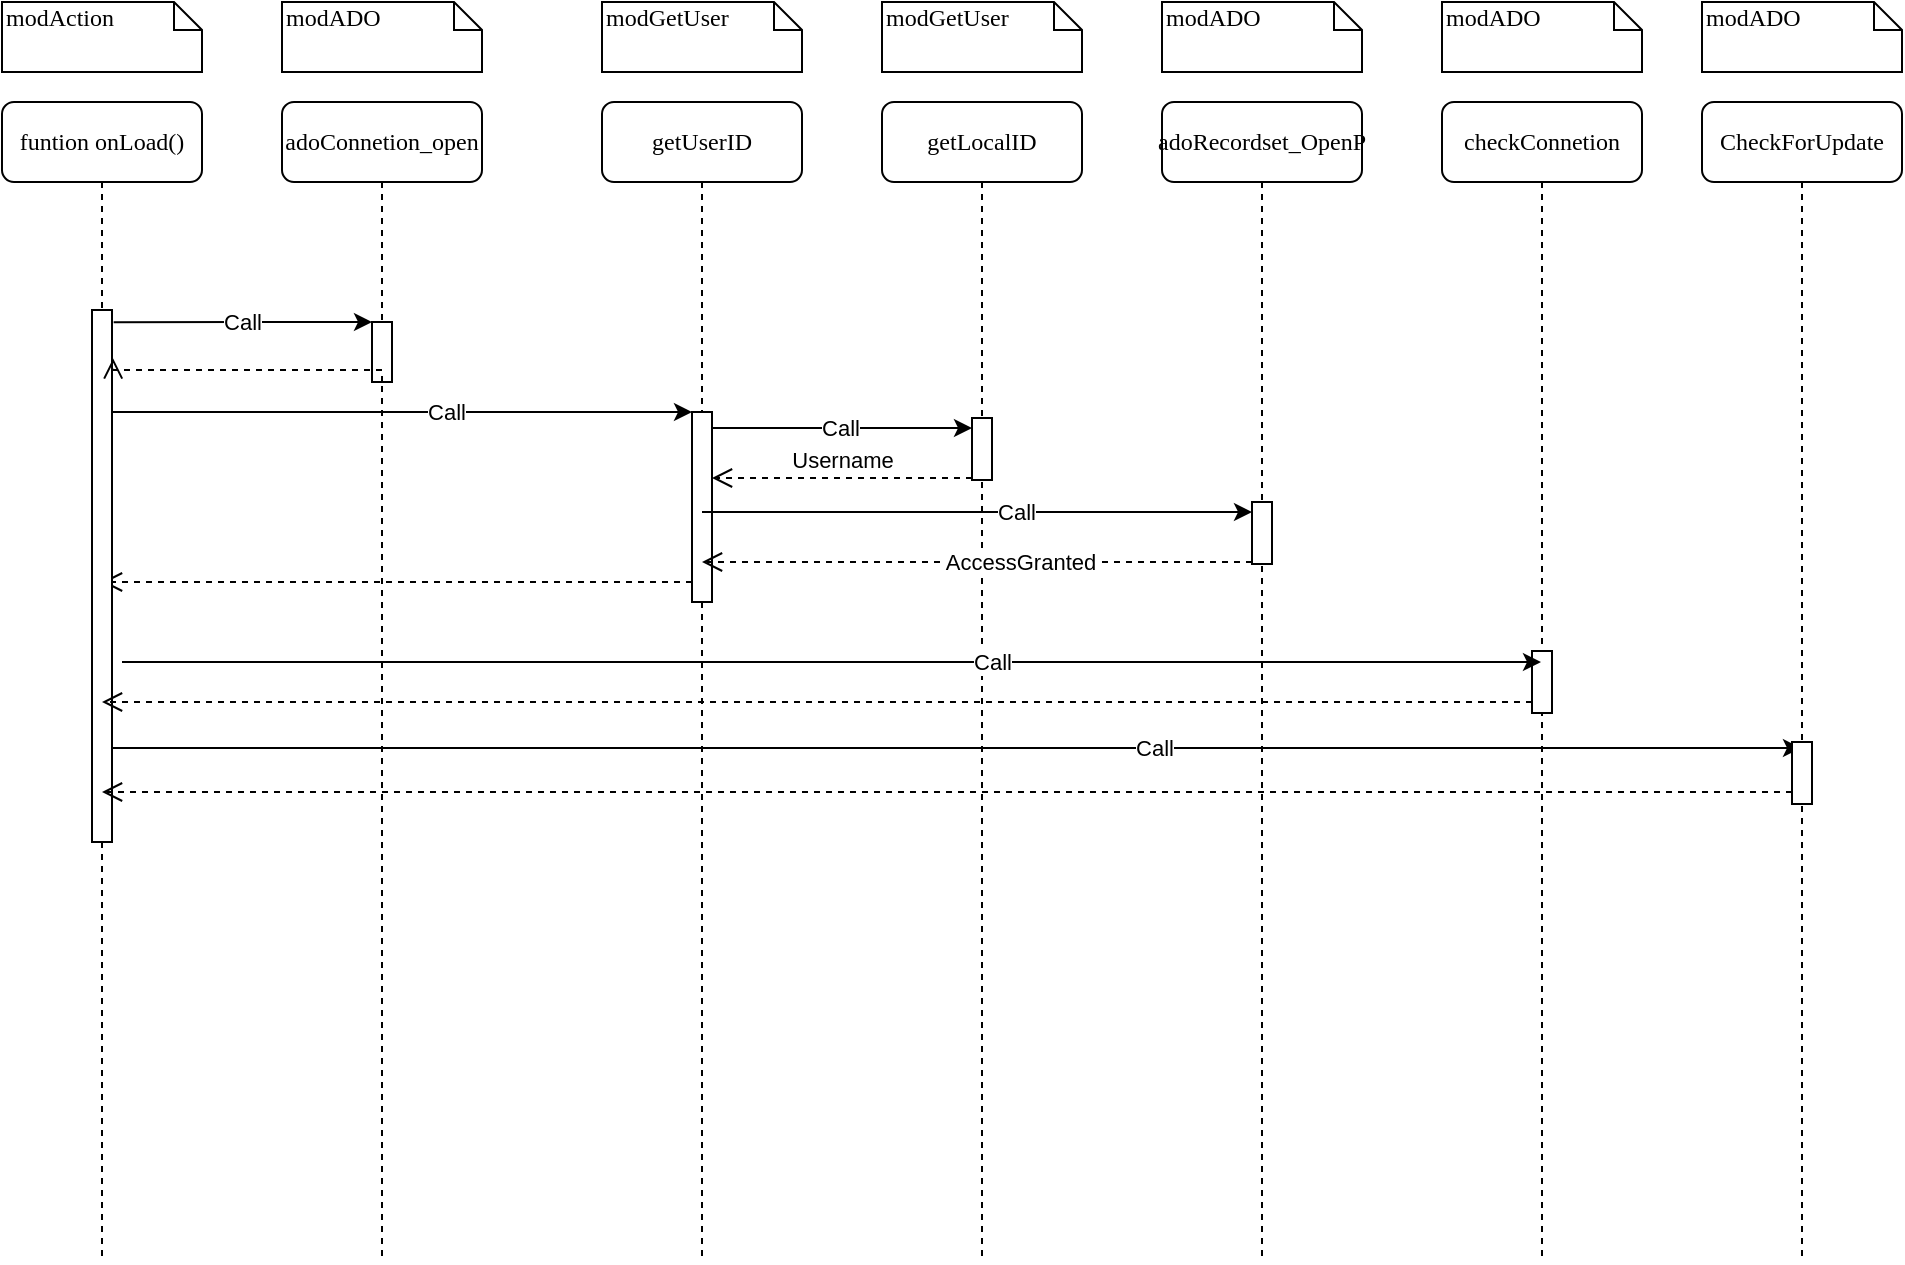 <mxfile version="21.2.1" type="github">
  <diagram name="Page-1" id="13e1069c-82ec-6db2-03f1-153e76fe0fe0">
    <mxGraphModel dx="1054" dy="733" grid="1" gridSize="10" guides="1" tooltips="1" connect="1" arrows="1" fold="1" page="1" pageScale="1" pageWidth="1100" pageHeight="850" background="none" math="0" shadow="0">
      <root>
        <mxCell id="0" />
        <mxCell id="1" parent="0" />
        <mxCell id="7baba1c4bc27f4b0-2" value="adoConnetion_open" style="shape=umlLifeline;perimeter=lifelinePerimeter;whiteSpace=wrap;html=1;container=1;collapsible=0;recursiveResize=0;outlineConnect=0;rounded=1;shadow=0;comic=0;labelBackgroundColor=none;strokeWidth=1;fontFamily=Verdana;fontSize=12;align=center;" parent="1" vertex="1">
          <mxGeometry x="240" y="80" width="100" height="580" as="geometry" />
        </mxCell>
        <mxCell id="SwzVnExBsduJIMRhlSxg-2" value="" style="html=1;points=[];perimeter=orthogonalPerimeter;outlineConnect=0;targetShapes=umlLifeline;portConstraint=eastwest;newEdgeStyle={&quot;edgeStyle&quot;:&quot;elbowEdgeStyle&quot;,&quot;elbow&quot;:&quot;vertical&quot;,&quot;curved&quot;:0,&quot;rounded&quot;:0};" vertex="1" parent="7baba1c4bc27f4b0-2">
          <mxGeometry x="45" y="110" width="10" height="30" as="geometry" />
        </mxCell>
        <mxCell id="SwzVnExBsduJIMRhlSxg-6" value="" style="endArrow=classic;html=1;rounded=0;" edge="1" parent="7baba1c4bc27f4b0-2" target="SwzVnExBsduJIMRhlSxg-8">
          <mxGeometry width="50" height="50" relative="1" as="geometry">
            <mxPoint x="-85" y="155" as="sourcePoint" />
            <mxPoint x="209.5" y="155" as="targetPoint" />
            <Array as="points">
              <mxPoint x="-15" y="155" />
            </Array>
          </mxGeometry>
        </mxCell>
        <mxCell id="SwzVnExBsduJIMRhlSxg-7" value="Call" style="edgeLabel;html=1;align=center;verticalAlign=middle;resizable=0;points=[];" vertex="1" connectable="0" parent="SwzVnExBsduJIMRhlSxg-6">
          <mxGeometry x="0.279" y="3" relative="1" as="geometry">
            <mxPoint x="-19" y="3" as="offset" />
          </mxGeometry>
        </mxCell>
        <mxCell id="SwzVnExBsduJIMRhlSxg-22" value="" style="html=1;verticalAlign=bottom;endArrow=open;dashed=1;endSize=8;edgeStyle=elbowEdgeStyle;elbow=vertical;curved=0;rounded=0;" edge="1" parent="7baba1c4bc27f4b0-2" target="7baba1c4bc27f4b0-8">
          <mxGeometry relative="1" as="geometry">
            <mxPoint x="205" y="240" as="sourcePoint" />
            <mxPoint x="-70" y="240" as="targetPoint" />
            <Array as="points">
              <mxPoint x="110" y="240" />
            </Array>
          </mxGeometry>
        </mxCell>
        <mxCell id="7baba1c4bc27f4b0-4" value="getUserID" style="shape=umlLifeline;perimeter=lifelinePerimeter;whiteSpace=wrap;html=1;container=1;collapsible=0;recursiveResize=0;outlineConnect=0;rounded=1;shadow=0;comic=0;labelBackgroundColor=none;strokeWidth=1;fontFamily=Verdana;fontSize=12;align=center;" parent="1" vertex="1">
          <mxGeometry x="400" y="80" width="100" height="580" as="geometry" />
        </mxCell>
        <mxCell id="SwzVnExBsduJIMRhlSxg-8" value="" style="html=1;points=[];perimeter=orthogonalPerimeter;outlineConnect=0;targetShapes=umlLifeline;portConstraint=eastwest;newEdgeStyle={&quot;edgeStyle&quot;:&quot;elbowEdgeStyle&quot;,&quot;elbow&quot;:&quot;vertical&quot;,&quot;curved&quot;:0,&quot;rounded&quot;:0};" vertex="1" parent="7baba1c4bc27f4b0-4">
          <mxGeometry x="45" y="155" width="10" height="95" as="geometry" />
        </mxCell>
        <mxCell id="7baba1c4bc27f4b0-5" value="getLocalID" style="shape=umlLifeline;perimeter=lifelinePerimeter;whiteSpace=wrap;html=1;container=1;collapsible=0;recursiveResize=0;outlineConnect=0;rounded=1;shadow=0;comic=0;labelBackgroundColor=none;strokeWidth=1;fontFamily=Verdana;fontSize=12;align=center;" parent="1" vertex="1">
          <mxGeometry x="540" y="80" width="100" height="580" as="geometry" />
        </mxCell>
        <mxCell id="SwzVnExBsduJIMRhlSxg-9" value="" style="html=1;points=[];perimeter=orthogonalPerimeter;outlineConnect=0;targetShapes=umlLifeline;portConstraint=eastwest;newEdgeStyle={&quot;edgeStyle&quot;:&quot;elbowEdgeStyle&quot;,&quot;elbow&quot;:&quot;vertical&quot;,&quot;curved&quot;:0,&quot;rounded&quot;:0};" vertex="1" parent="7baba1c4bc27f4b0-5">
          <mxGeometry x="45" y="158" width="10" height="31" as="geometry" />
        </mxCell>
        <mxCell id="SwzVnExBsduJIMRhlSxg-11" value="" style="endArrow=classic;html=1;rounded=0;" edge="1" parent="7baba1c4bc27f4b0-5" target="SwzVnExBsduJIMRhlSxg-9">
          <mxGeometry width="50" height="50" relative="1" as="geometry">
            <mxPoint x="-85" y="163" as="sourcePoint" />
            <mxPoint x="40" y="163" as="targetPoint" />
            <Array as="points">
              <mxPoint x="-15" y="163" />
            </Array>
          </mxGeometry>
        </mxCell>
        <mxCell id="SwzVnExBsduJIMRhlSxg-12" value="Call" style="edgeLabel;html=1;align=center;verticalAlign=middle;resizable=0;points=[];" vertex="1" connectable="0" parent="SwzVnExBsduJIMRhlSxg-11">
          <mxGeometry x="0.279" y="3" relative="1" as="geometry">
            <mxPoint x="-19" y="3" as="offset" />
          </mxGeometry>
        </mxCell>
        <mxCell id="7baba1c4bc27f4b0-6" value="adoRecordset_OpenP" style="shape=umlLifeline;perimeter=lifelinePerimeter;whiteSpace=wrap;html=1;container=1;collapsible=0;recursiveResize=0;outlineConnect=0;rounded=1;shadow=0;comic=0;labelBackgroundColor=none;strokeWidth=1;fontFamily=Verdana;fontSize=12;align=center;" parent="1" vertex="1">
          <mxGeometry x="680" y="80" width="100" height="580" as="geometry" />
        </mxCell>
        <mxCell id="SwzVnExBsduJIMRhlSxg-18" value="" style="html=1;points=[];perimeter=orthogonalPerimeter;outlineConnect=0;targetShapes=umlLifeline;portConstraint=eastwest;newEdgeStyle={&quot;edgeStyle&quot;:&quot;elbowEdgeStyle&quot;,&quot;elbow&quot;:&quot;vertical&quot;,&quot;curved&quot;:0,&quot;rounded&quot;:0};" vertex="1" parent="7baba1c4bc27f4b0-6">
          <mxGeometry x="45" y="200" width="10" height="31" as="geometry" />
        </mxCell>
        <mxCell id="SwzVnExBsduJIMRhlSxg-37" value="" style="endArrow=classic;html=1;rounded=0;" edge="1" parent="7baba1c4bc27f4b0-6">
          <mxGeometry width="50" height="50" relative="1" as="geometry">
            <mxPoint x="-525" y="323" as="sourcePoint" />
            <mxPoint x="319.5" y="323" as="targetPoint" />
            <Array as="points">
              <mxPoint x="-455" y="323" />
            </Array>
          </mxGeometry>
        </mxCell>
        <mxCell id="SwzVnExBsduJIMRhlSxg-38" value="Call" style="edgeLabel;html=1;align=center;verticalAlign=middle;resizable=0;points=[];" vertex="1" connectable="0" parent="SwzVnExBsduJIMRhlSxg-37">
          <mxGeometry x="0.279" y="3" relative="1" as="geometry">
            <mxPoint x="-19" y="3" as="offset" />
          </mxGeometry>
        </mxCell>
        <mxCell id="7baba1c4bc27f4b0-8" value="funtion onLoad()" style="shape=umlLifeline;perimeter=lifelinePerimeter;whiteSpace=wrap;html=1;container=1;collapsible=0;recursiveResize=0;outlineConnect=0;rounded=1;shadow=0;comic=0;labelBackgroundColor=none;strokeWidth=1;fontFamily=Verdana;fontSize=12;align=center;" parent="1" vertex="1">
          <mxGeometry x="100" y="80" width="100" height="580" as="geometry" />
        </mxCell>
        <mxCell id="7baba1c4bc27f4b0-9" value="" style="html=1;points=[];perimeter=orthogonalPerimeter;rounded=0;shadow=0;comic=0;labelBackgroundColor=none;strokeWidth=1;fontFamily=Verdana;fontSize=12;align=center;" parent="7baba1c4bc27f4b0-8" vertex="1">
          <mxGeometry x="45" y="104" width="10" height="266" as="geometry" />
        </mxCell>
        <mxCell id="7baba1c4bc27f4b0-40" value="modAction" style="shape=note;whiteSpace=wrap;html=1;size=14;verticalAlign=top;align=left;spacingTop=-6;rounded=0;shadow=0;comic=0;labelBackgroundColor=none;strokeWidth=1;fontFamily=Verdana;fontSize=12" parent="1" vertex="1">
          <mxGeometry x="100" y="30" width="100" height="35" as="geometry" />
        </mxCell>
        <mxCell id="7baba1c4bc27f4b0-41" value="modADO" style="shape=note;whiteSpace=wrap;html=1;size=14;verticalAlign=top;align=left;spacingTop=-6;rounded=0;shadow=0;comic=0;labelBackgroundColor=none;strokeWidth=1;fontFamily=Verdana;fontSize=12" parent="1" vertex="1">
          <mxGeometry x="240" y="30" width="100" height="35" as="geometry" />
        </mxCell>
        <mxCell id="7baba1c4bc27f4b0-42" value="modGetUser" style="shape=note;whiteSpace=wrap;html=1;size=14;verticalAlign=top;align=left;spacingTop=-6;rounded=0;shadow=0;comic=0;labelBackgroundColor=none;strokeWidth=1;fontFamily=Verdana;fontSize=12" parent="1" vertex="1">
          <mxGeometry x="400" y="30" width="100" height="35" as="geometry" />
        </mxCell>
        <mxCell id="7baba1c4bc27f4b0-43" value="modGetUser" style="shape=note;whiteSpace=wrap;html=1;size=14;verticalAlign=top;align=left;spacingTop=-6;rounded=0;shadow=0;comic=0;labelBackgroundColor=none;strokeWidth=1;fontFamily=Verdana;fontSize=12" parent="1" vertex="1">
          <mxGeometry x="540" y="30" width="100" height="35" as="geometry" />
        </mxCell>
        <mxCell id="7baba1c4bc27f4b0-44" value="modADO" style="shape=note;whiteSpace=wrap;html=1;size=14;verticalAlign=top;align=left;spacingTop=-6;rounded=0;shadow=0;comic=0;labelBackgroundColor=none;strokeWidth=1;fontFamily=Verdana;fontSize=12" parent="1" vertex="1">
          <mxGeometry x="680" y="30" width="100" height="35" as="geometry" />
        </mxCell>
        <mxCell id="7baba1c4bc27f4b0-45" value="modADO" style="shape=note;whiteSpace=wrap;html=1;size=14;verticalAlign=top;align=left;spacingTop=-6;rounded=0;shadow=0;comic=0;labelBackgroundColor=none;strokeWidth=1;fontFamily=Verdana;fontSize=12" parent="1" vertex="1">
          <mxGeometry x="820" y="30" width="100" height="35" as="geometry" />
        </mxCell>
        <mxCell id="SwzVnExBsduJIMRhlSxg-3" value="" style="endArrow=classic;html=1;rounded=0;exitX=1.083;exitY=0.023;exitDx=0;exitDy=0;exitPerimeter=0;" edge="1" parent="1" source="7baba1c4bc27f4b0-9" target="SwzVnExBsduJIMRhlSxg-2">
          <mxGeometry width="50" height="50" relative="1" as="geometry">
            <mxPoint x="160" y="190" as="sourcePoint" />
            <mxPoint x="280" y="190" as="targetPoint" />
            <Array as="points">
              <mxPoint x="220" y="190" />
            </Array>
          </mxGeometry>
        </mxCell>
        <mxCell id="SwzVnExBsduJIMRhlSxg-5" value="Call" style="edgeLabel;html=1;align=center;verticalAlign=middle;resizable=0;points=[];" vertex="1" connectable="0" parent="SwzVnExBsduJIMRhlSxg-3">
          <mxGeometry x="0.279" y="3" relative="1" as="geometry">
            <mxPoint x="-19" y="3" as="offset" />
          </mxGeometry>
        </mxCell>
        <mxCell id="SwzVnExBsduJIMRhlSxg-4" value="" style="html=1;verticalAlign=bottom;endArrow=open;dashed=1;endSize=8;edgeStyle=elbowEdgeStyle;elbow=vertical;curved=0;rounded=0;entryX=1.058;entryY=0.091;entryDx=0;entryDy=0;entryPerimeter=0;" edge="1" parent="1" target="7baba1c4bc27f4b0-9">
          <mxGeometry relative="1" as="geometry">
            <mxPoint x="290" y="220" as="sourcePoint" />
            <mxPoint x="160" y="220" as="targetPoint" />
          </mxGeometry>
        </mxCell>
        <mxCell id="SwzVnExBsduJIMRhlSxg-10" value="Username" style="html=1;verticalAlign=bottom;endArrow=open;dashed=1;endSize=8;edgeStyle=elbowEdgeStyle;elbow=vertical;curved=0;rounded=0;" edge="1" parent="1" source="SwzVnExBsduJIMRhlSxg-9">
          <mxGeometry relative="1" as="geometry">
            <mxPoint x="580" y="268" as="sourcePoint" />
            <mxPoint x="455" y="268" as="targetPoint" />
            <Array as="points">
              <mxPoint x="490" y="268" />
            </Array>
          </mxGeometry>
        </mxCell>
        <mxCell id="SwzVnExBsduJIMRhlSxg-19" value="" style="endArrow=classic;html=1;rounded=0;" edge="1" parent="1" target="SwzVnExBsduJIMRhlSxg-18" source="7baba1c4bc27f4b0-4">
          <mxGeometry width="50" height="50" relative="1" as="geometry">
            <mxPoint x="595" y="285" as="sourcePoint" />
            <mxPoint x="720" y="285" as="targetPoint" />
            <Array as="points">
              <mxPoint x="665" y="285" />
            </Array>
          </mxGeometry>
        </mxCell>
        <mxCell id="SwzVnExBsduJIMRhlSxg-20" value="Call" style="edgeLabel;html=1;align=center;verticalAlign=middle;resizable=0;points=[];" vertex="1" connectable="0" parent="SwzVnExBsduJIMRhlSxg-19">
          <mxGeometry x="0.279" y="3" relative="1" as="geometry">
            <mxPoint x="-19" y="3" as="offset" />
          </mxGeometry>
        </mxCell>
        <mxCell id="SwzVnExBsduJIMRhlSxg-21" value="" style="html=1;verticalAlign=bottom;endArrow=open;dashed=1;endSize=8;edgeStyle=elbowEdgeStyle;elbow=vertical;curved=0;rounded=0;" edge="1" parent="1" source="SwzVnExBsduJIMRhlSxg-18" target="7baba1c4bc27f4b0-4">
          <mxGeometry relative="1" as="geometry">
            <mxPoint x="720" y="310" as="sourcePoint" />
            <mxPoint x="595" y="310" as="targetPoint" />
            <Array as="points">
              <mxPoint x="630" y="310" />
            </Array>
          </mxGeometry>
        </mxCell>
        <mxCell id="SwzVnExBsduJIMRhlSxg-23" value="AccessGranted" style="edgeLabel;html=1;align=center;verticalAlign=middle;resizable=0;points=[];" vertex="1" connectable="0" parent="SwzVnExBsduJIMRhlSxg-21">
          <mxGeometry x="-0.155" relative="1" as="geometry">
            <mxPoint as="offset" />
          </mxGeometry>
        </mxCell>
        <mxCell id="SwzVnExBsduJIMRhlSxg-24" value="checkConnetion" style="shape=umlLifeline;perimeter=lifelinePerimeter;whiteSpace=wrap;html=1;container=1;collapsible=0;recursiveResize=0;outlineConnect=0;rounded=1;shadow=0;comic=0;labelBackgroundColor=none;strokeWidth=1;fontFamily=Verdana;fontSize=12;align=center;" vertex="1" parent="1">
          <mxGeometry x="820" y="80" width="100" height="580" as="geometry" />
        </mxCell>
        <mxCell id="SwzVnExBsduJIMRhlSxg-25" value="" style="html=1;points=[];perimeter=orthogonalPerimeter;outlineConnect=0;targetShapes=umlLifeline;portConstraint=eastwest;newEdgeStyle={&quot;edgeStyle&quot;:&quot;elbowEdgeStyle&quot;,&quot;elbow&quot;:&quot;vertical&quot;,&quot;curved&quot;:0,&quot;rounded&quot;:0};" vertex="1" parent="SwzVnExBsduJIMRhlSxg-24">
          <mxGeometry x="45" y="274.5" width="10" height="31" as="geometry" />
        </mxCell>
        <mxCell id="SwzVnExBsduJIMRhlSxg-39" value="" style="html=1;verticalAlign=bottom;endArrow=open;dashed=1;endSize=8;edgeStyle=elbowEdgeStyle;elbow=vertical;curved=0;rounded=0;" edge="1" parent="SwzVnExBsduJIMRhlSxg-24" target="7baba1c4bc27f4b0-8">
          <mxGeometry relative="1" as="geometry">
            <mxPoint x="45" y="300" as="sourcePoint" />
            <mxPoint x="-250" y="300" as="targetPoint" />
            <Array as="points">
              <mxPoint x="-50" y="300" />
            </Array>
          </mxGeometry>
        </mxCell>
        <mxCell id="SwzVnExBsduJIMRhlSxg-32" value="modADO" style="shape=note;whiteSpace=wrap;html=1;size=14;verticalAlign=top;align=left;spacingTop=-6;rounded=0;shadow=0;comic=0;labelBackgroundColor=none;strokeWidth=1;fontFamily=Verdana;fontSize=12" vertex="1" parent="1">
          <mxGeometry x="950" y="30" width="100" height="35" as="geometry" />
        </mxCell>
        <mxCell id="SwzVnExBsduJIMRhlSxg-33" value="CheckForUpdate" style="shape=umlLifeline;perimeter=lifelinePerimeter;whiteSpace=wrap;html=1;container=1;collapsible=0;recursiveResize=0;outlineConnect=0;rounded=1;shadow=0;comic=0;labelBackgroundColor=none;strokeWidth=1;fontFamily=Verdana;fontSize=12;align=center;" vertex="1" parent="1">
          <mxGeometry x="950" y="80" width="100" height="580" as="geometry" />
        </mxCell>
        <mxCell id="SwzVnExBsduJIMRhlSxg-34" value="" style="html=1;points=[];perimeter=orthogonalPerimeter;outlineConnect=0;targetShapes=umlLifeline;portConstraint=eastwest;newEdgeStyle={&quot;edgeStyle&quot;:&quot;elbowEdgeStyle&quot;,&quot;elbow&quot;:&quot;vertical&quot;,&quot;curved&quot;:0,&quot;rounded&quot;:0};" vertex="1" parent="SwzVnExBsduJIMRhlSxg-33">
          <mxGeometry x="45" y="320" width="10" height="31" as="geometry" />
        </mxCell>
        <mxCell id="SwzVnExBsduJIMRhlSxg-40" value="" style="html=1;verticalAlign=bottom;endArrow=open;dashed=1;endSize=8;edgeStyle=elbowEdgeStyle;elbow=vertical;curved=0;rounded=0;" edge="1" parent="SwzVnExBsduJIMRhlSxg-33" target="7baba1c4bc27f4b0-8">
          <mxGeometry relative="1" as="geometry">
            <mxPoint x="45" y="345" as="sourcePoint" />
            <mxPoint x="-250" y="345" as="targetPoint" />
            <Array as="points">
              <mxPoint x="-50" y="345" />
            </Array>
          </mxGeometry>
        </mxCell>
        <mxCell id="SwzVnExBsduJIMRhlSxg-35" value="" style="endArrow=classic;html=1;rounded=0;" edge="1" parent="1" target="SwzVnExBsduJIMRhlSxg-24">
          <mxGeometry width="50" height="50" relative="1" as="geometry">
            <mxPoint x="160" y="360" as="sourcePoint" />
            <mxPoint x="450" y="360" as="targetPoint" />
            <Array as="points">
              <mxPoint x="230" y="360" />
            </Array>
          </mxGeometry>
        </mxCell>
        <mxCell id="SwzVnExBsduJIMRhlSxg-36" value="Call" style="edgeLabel;html=1;align=center;verticalAlign=middle;resizable=0;points=[];" vertex="1" connectable="0" parent="SwzVnExBsduJIMRhlSxg-35">
          <mxGeometry x="0.279" y="3" relative="1" as="geometry">
            <mxPoint x="-19" y="3" as="offset" />
          </mxGeometry>
        </mxCell>
      </root>
    </mxGraphModel>
  </diagram>
</mxfile>
